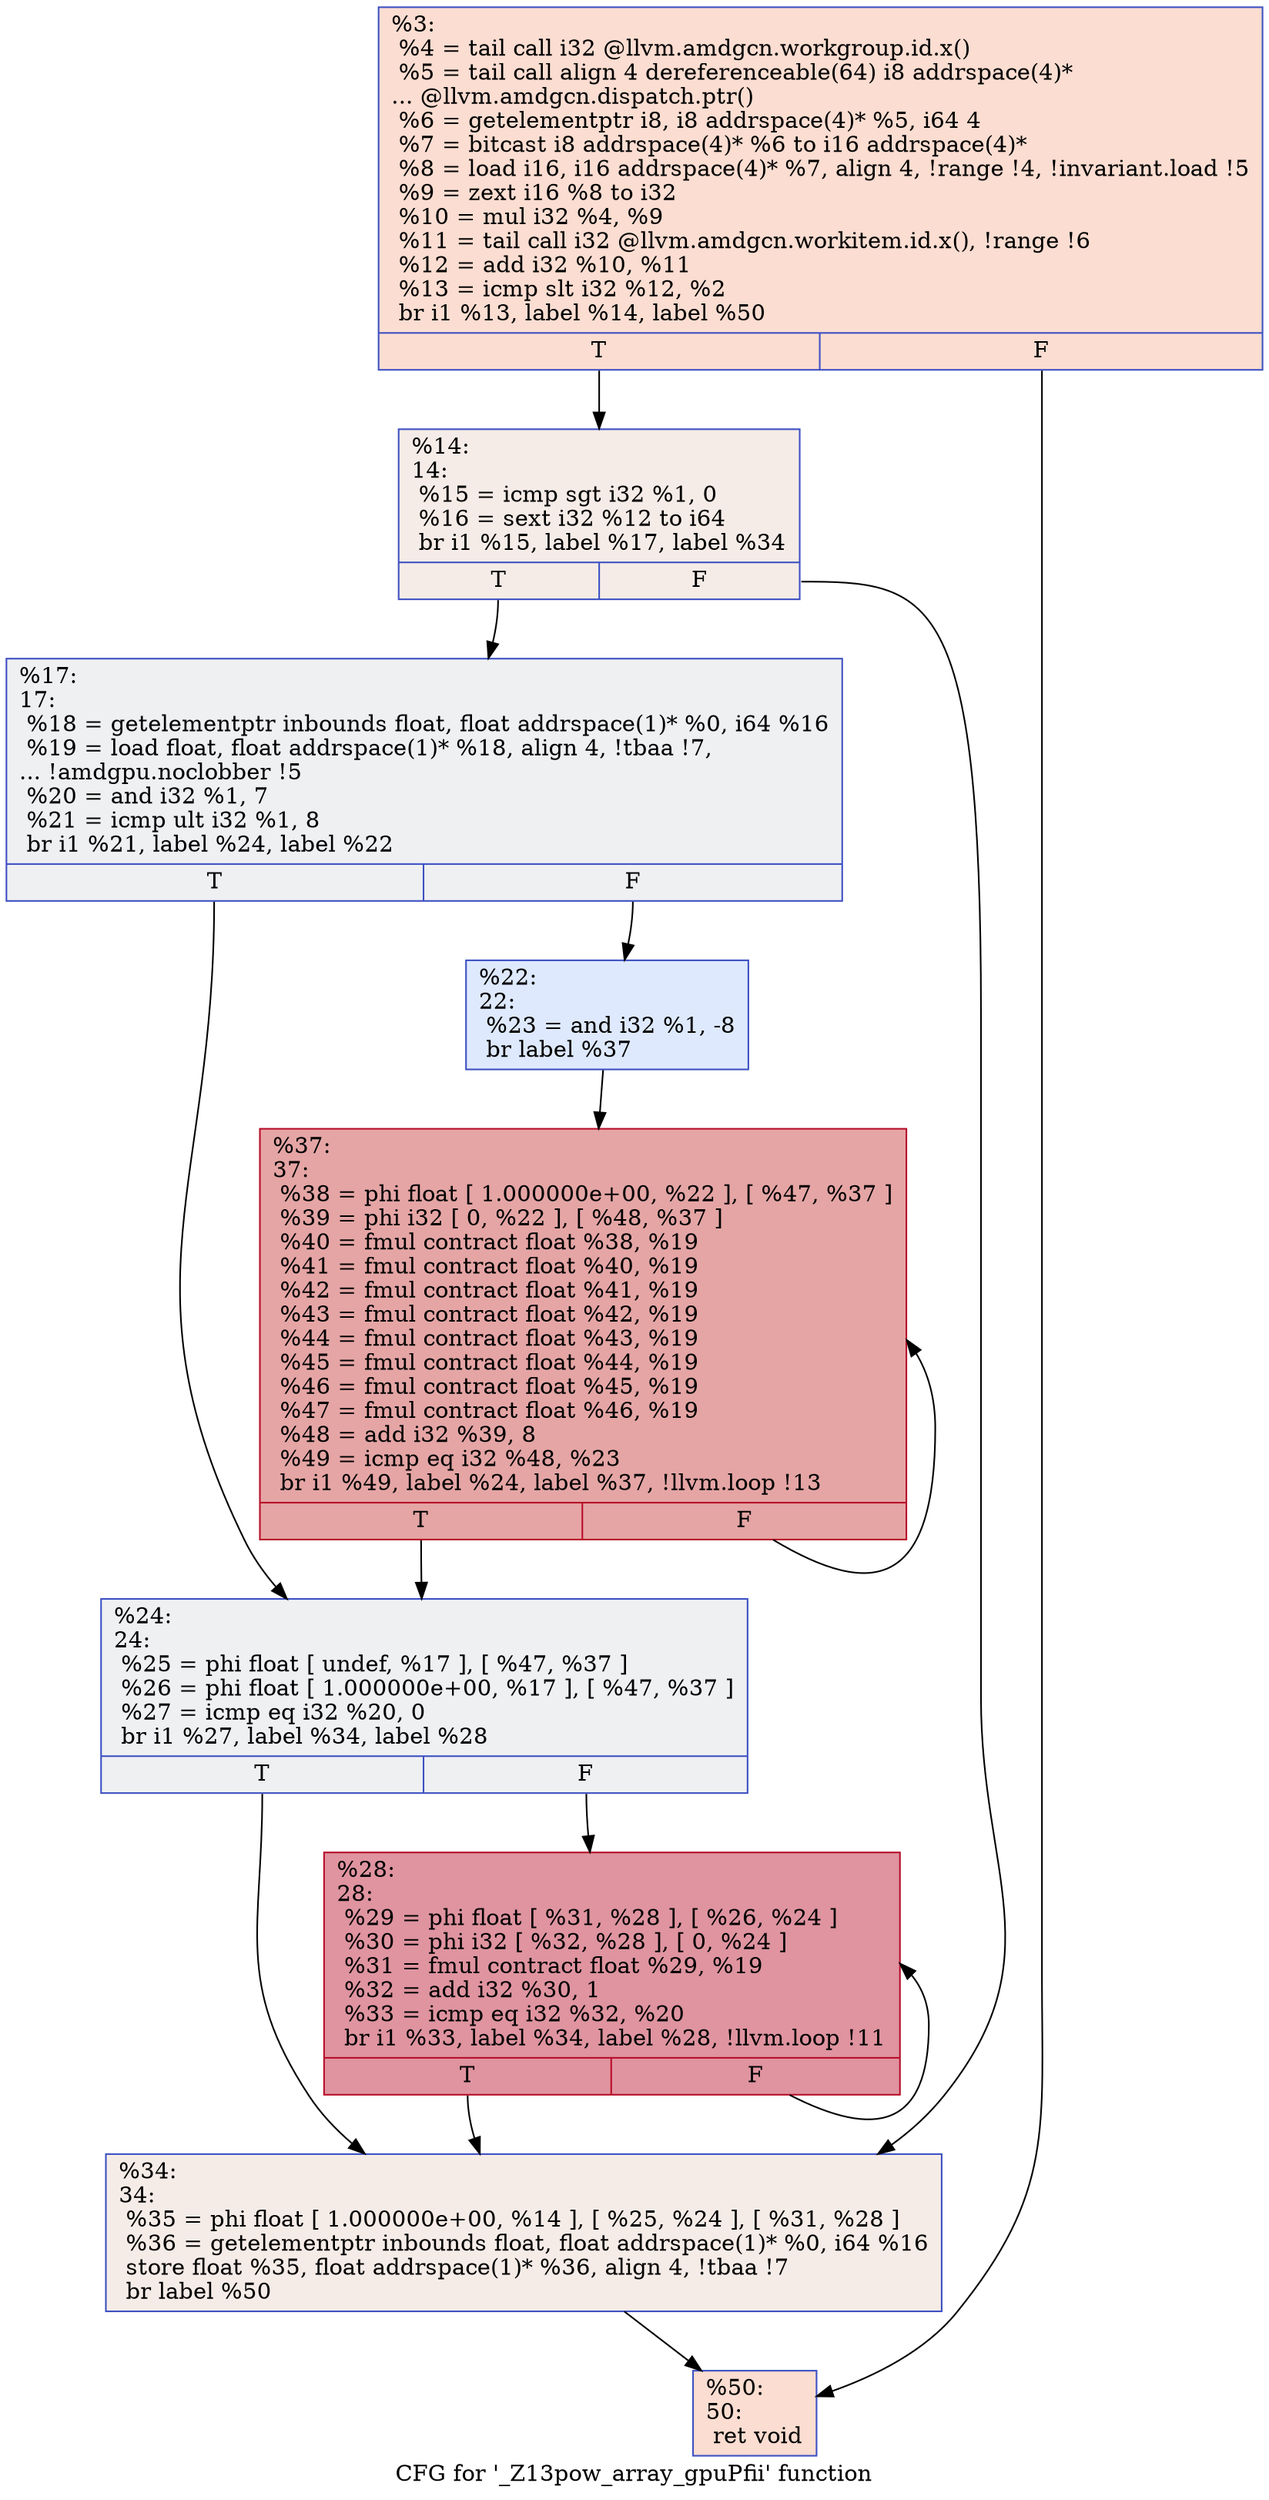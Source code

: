 digraph "CFG for '_Z13pow_array_gpuPfii' function" {
	label="CFG for '_Z13pow_array_gpuPfii' function";

	Node0x6071610 [shape=record,color="#3d50c3ff", style=filled, fillcolor="#f7b39670",label="{%3:\l  %4 = tail call i32 @llvm.amdgcn.workgroup.id.x()\l  %5 = tail call align 4 dereferenceable(64) i8 addrspace(4)*\l... @llvm.amdgcn.dispatch.ptr()\l  %6 = getelementptr i8, i8 addrspace(4)* %5, i64 4\l  %7 = bitcast i8 addrspace(4)* %6 to i16 addrspace(4)*\l  %8 = load i16, i16 addrspace(4)* %7, align 4, !range !4, !invariant.load !5\l  %9 = zext i16 %8 to i32\l  %10 = mul i32 %4, %9\l  %11 = tail call i32 @llvm.amdgcn.workitem.id.x(), !range !6\l  %12 = add i32 %10, %11\l  %13 = icmp slt i32 %12, %2\l  br i1 %13, label %14, label %50\l|{<s0>T|<s1>F}}"];
	Node0x6071610:s0 -> Node0x60734e0;
	Node0x6071610:s1 -> Node0x6073570;
	Node0x60734e0 [shape=record,color="#3d50c3ff", style=filled, fillcolor="#ead5c970",label="{%14:\l14:                                               \l  %15 = icmp sgt i32 %1, 0\l  %16 = sext i32 %12 to i64\l  br i1 %15, label %17, label %34\l|{<s0>T|<s1>F}}"];
	Node0x60734e0:s0 -> Node0x6072f30;
	Node0x60734e0:s1 -> Node0x60738c0;
	Node0x6072f30 [shape=record,color="#3d50c3ff", style=filled, fillcolor="#d9dce170",label="{%17:\l17:                                               \l  %18 = getelementptr inbounds float, float addrspace(1)* %0, i64 %16\l  %19 = load float, float addrspace(1)* %18, align 4, !tbaa !7,\l... !amdgpu.noclobber !5\l  %20 = and i32 %1, 7\l  %21 = icmp ult i32 %1, 8\l  br i1 %21, label %24, label %22\l|{<s0>T|<s1>F}}"];
	Node0x6072f30:s0 -> Node0x60743e0;
	Node0x6072f30:s1 -> Node0x6074470;
	Node0x6074470 [shape=record,color="#3d50c3ff", style=filled, fillcolor="#b5cdfa70",label="{%22:\l22:                                               \l  %23 = and i32 %1, -8\l  br label %37\l}"];
	Node0x6074470 -> Node0x6074670;
	Node0x60743e0 [shape=record,color="#3d50c3ff", style=filled, fillcolor="#d9dce170",label="{%24:\l24:                                               \l  %25 = phi float [ undef, %17 ], [ %47, %37 ]\l  %26 = phi float [ 1.000000e+00, %17 ], [ %47, %37 ]\l  %27 = icmp eq i32 %20, 0\l  br i1 %27, label %34, label %28\l|{<s0>T|<s1>F}}"];
	Node0x60743e0:s0 -> Node0x60738c0;
	Node0x60743e0:s1 -> Node0x60757c0;
	Node0x60757c0 [shape=record,color="#b70d28ff", style=filled, fillcolor="#b70d2870",label="{%28:\l28:                                               \l  %29 = phi float [ %31, %28 ], [ %26, %24 ]\l  %30 = phi i32 [ %32, %28 ], [ 0, %24 ]\l  %31 = fmul contract float %29, %19\l  %32 = add i32 %30, 1\l  %33 = icmp eq i32 %32, %20\l  br i1 %33, label %34, label %28, !llvm.loop !11\l|{<s0>T|<s1>F}}"];
	Node0x60757c0:s0 -> Node0x60738c0;
	Node0x60757c0:s1 -> Node0x60757c0;
	Node0x60738c0 [shape=record,color="#3d50c3ff", style=filled, fillcolor="#ead5c970",label="{%34:\l34:                                               \l  %35 = phi float [ 1.000000e+00, %14 ], [ %25, %24 ], [ %31, %28 ]\l  %36 = getelementptr inbounds float, float addrspace(1)* %0, i64 %16\l  store float %35, float addrspace(1)* %36, align 4, !tbaa !7\l  br label %50\l}"];
	Node0x60738c0 -> Node0x6073570;
	Node0x6074670 [shape=record,color="#b70d28ff", style=filled, fillcolor="#c5333470",label="{%37:\l37:                                               \l  %38 = phi float [ 1.000000e+00, %22 ], [ %47, %37 ]\l  %39 = phi i32 [ 0, %22 ], [ %48, %37 ]\l  %40 = fmul contract float %38, %19\l  %41 = fmul contract float %40, %19\l  %42 = fmul contract float %41, %19\l  %43 = fmul contract float %42, %19\l  %44 = fmul contract float %43, %19\l  %45 = fmul contract float %44, %19\l  %46 = fmul contract float %45, %19\l  %47 = fmul contract float %46, %19\l  %48 = add i32 %39, 8\l  %49 = icmp eq i32 %48, %23\l  br i1 %49, label %24, label %37, !llvm.loop !13\l|{<s0>T|<s1>F}}"];
	Node0x6074670:s0 -> Node0x60743e0;
	Node0x6074670:s1 -> Node0x6074670;
	Node0x6073570 [shape=record,color="#3d50c3ff", style=filled, fillcolor="#f7b39670",label="{%50:\l50:                                               \l  ret void\l}"];
}
